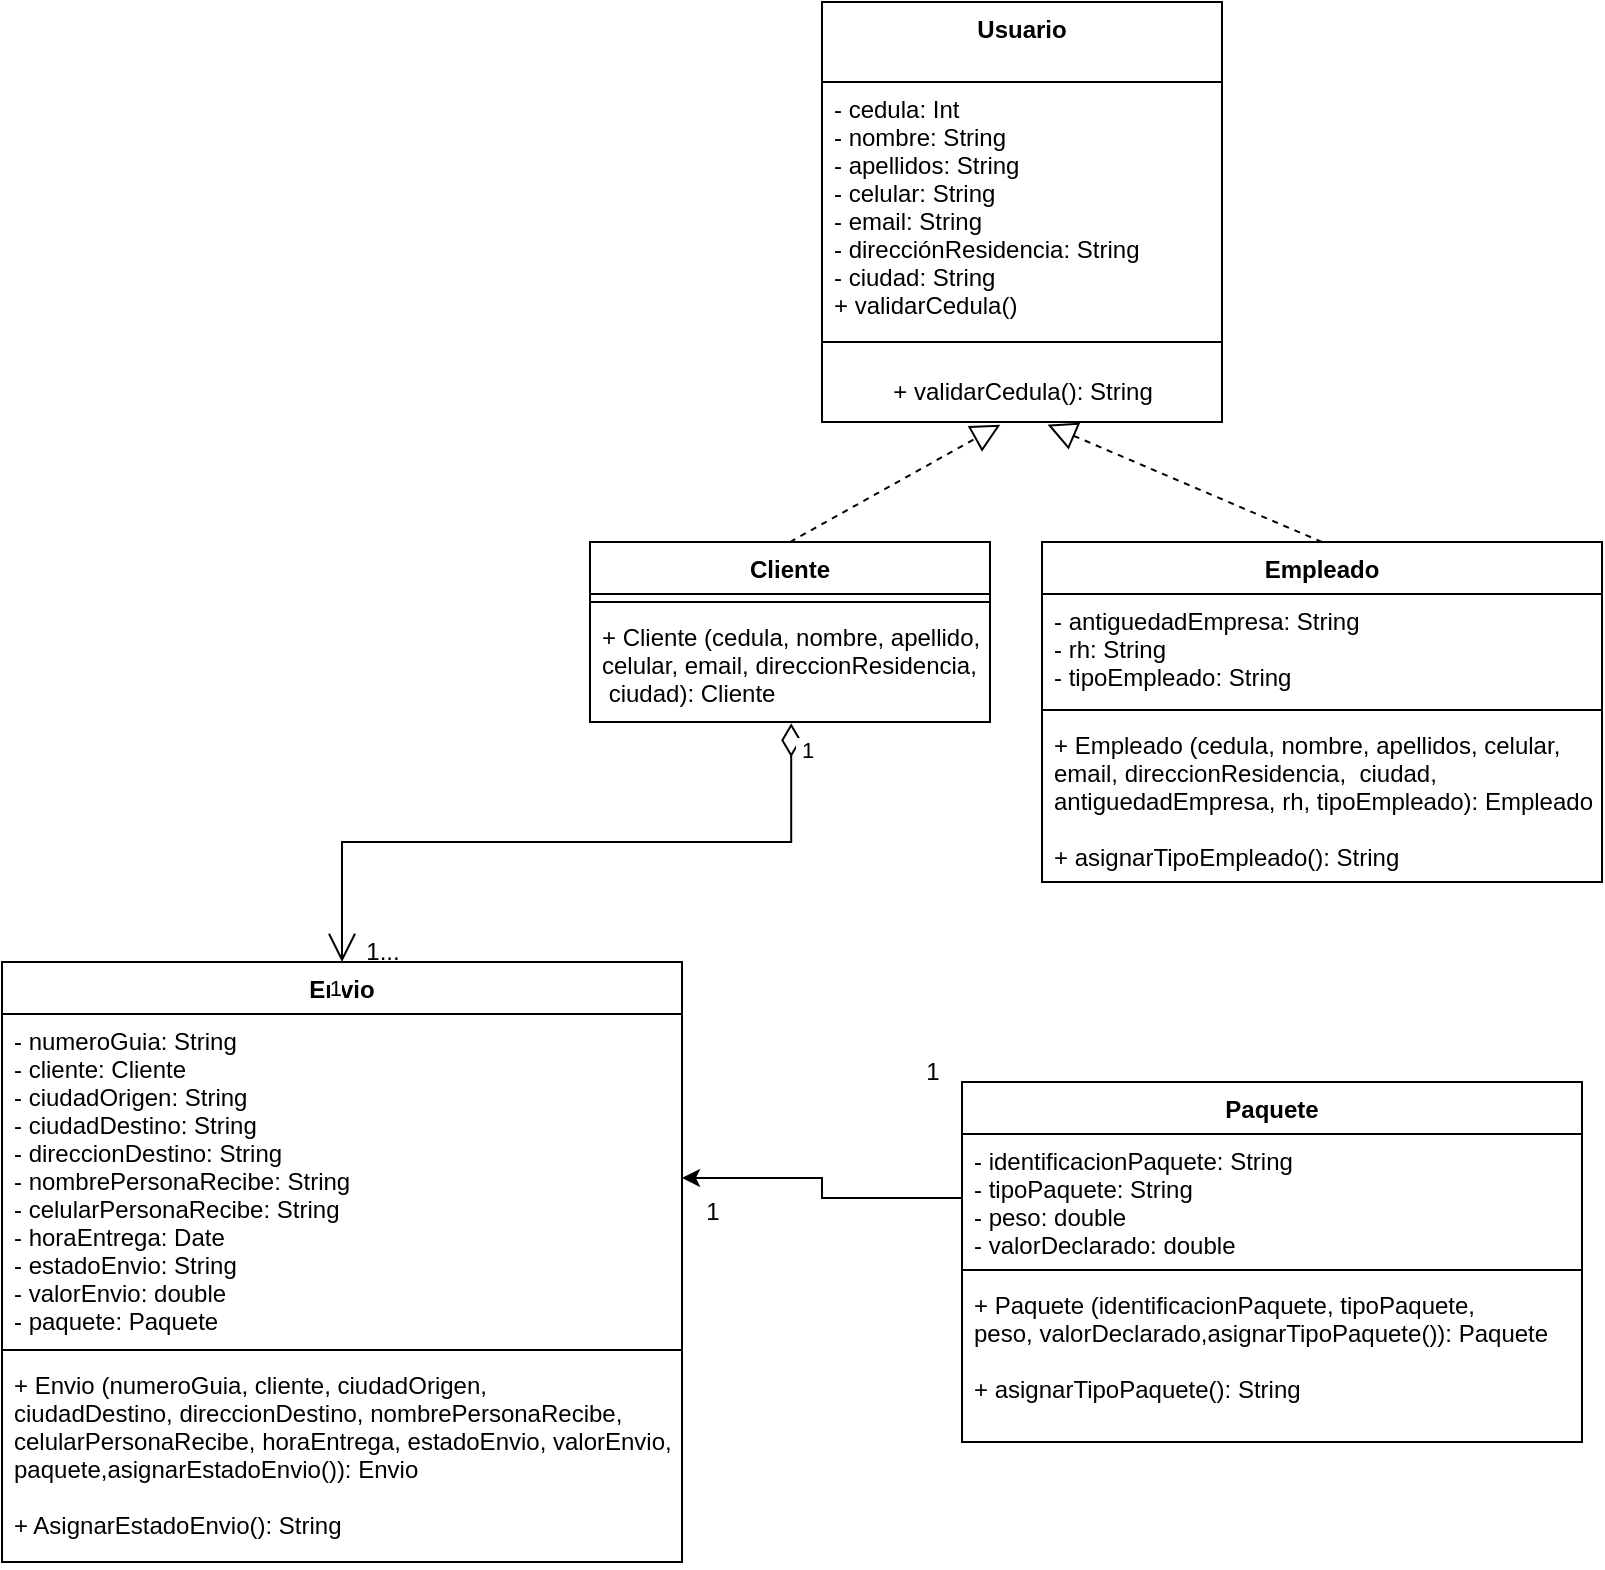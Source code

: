 <mxfile version="20.8.20" type="google"><diagram name="Página-1" id="SZKwDlTuYEVd0fWa4829"><mxGraphModel grid="1" page="1" gridSize="10" guides="1" tooltips="1" connect="1" arrows="1" fold="1" pageScale="1" pageWidth="827" pageHeight="1169" math="0" shadow="0"><root><mxCell id="0"/><mxCell id="1" parent="0"/><mxCell id="iPTpesUcQfJpiWgN6tC5-1" value="Usuario" style="swimlane;fontStyle=1;align=center;verticalAlign=top;childLayout=stackLayout;horizontal=1;startSize=40;horizontalStack=0;resizeParent=1;resizeParentMax=0;resizeLast=0;collapsible=1;marginBottom=0;" vertex="1" parent="1"><mxGeometry x="430" y="20" width="200" height="210" as="geometry"/></mxCell><mxCell id="iPTpesUcQfJpiWgN6tC5-2" value="- cedula: Int&#10;- nombre: String&#10;- apellidos: String&#10;- celular: String&#10;- email: String&#10;- direcciónResidencia: String&#10;- ciudad: String&#10;+ validarCedula()" style="text;strokeColor=none;fillColor=none;align=left;verticalAlign=top;spacingLeft=4;spacingRight=4;overflow=hidden;rotatable=0;points=[[0,0.5],[1,0.5]];portConstraint=eastwest;" vertex="1" parent="iPTpesUcQfJpiWgN6tC5-1"><mxGeometry y="40" width="200" height="120" as="geometry"/></mxCell><mxCell id="iPTpesUcQfJpiWgN6tC5-3" value="" style="line;strokeWidth=1;fillColor=none;align=left;verticalAlign=middle;spacingTop=-1;spacingLeft=3;spacingRight=3;rotatable=0;labelPosition=right;points=[];portConstraint=eastwest;strokeColor=inherit;" vertex="1" parent="iPTpesUcQfJpiWgN6tC5-1"><mxGeometry y="160" width="200" height="20" as="geometry"/></mxCell><mxCell id="7kyBNOt_Cg3ZzS_gh1MW-2" value="+&amp;nbsp;validarCedula(): String" style="text;html=1;align=center;verticalAlign=middle;resizable=0;points=[];autosize=1;strokeColor=none;fillColor=none;" vertex="1" parent="iPTpesUcQfJpiWgN6tC5-1"><mxGeometry y="180" width="200" height="30" as="geometry"/></mxCell><mxCell id="iPTpesUcQfJpiWgN6tC5-5" value="Cliente" style="swimlane;fontStyle=1;align=center;verticalAlign=top;childLayout=stackLayout;horizontal=1;startSize=26;horizontalStack=0;resizeParent=1;resizeParentMax=0;resizeLast=0;collapsible=1;marginBottom=0;" vertex="1" parent="1"><mxGeometry x="314" y="290" width="200" height="90" as="geometry"/></mxCell><mxCell id="iPTpesUcQfJpiWgN6tC5-7" value="" style="line;strokeWidth=1;fillColor=none;align=left;verticalAlign=middle;spacingTop=-1;spacingLeft=3;spacingRight=3;rotatable=0;labelPosition=right;points=[];portConstraint=eastwest;strokeColor=inherit;" vertex="1" parent="iPTpesUcQfJpiWgN6tC5-5"><mxGeometry y="26" width="200" height="8" as="geometry"/></mxCell><mxCell id="iPTpesUcQfJpiWgN6tC5-8" value="+ Cliente (cedula, nombre, apellido,&#10;celular, email, direccionResidencia,&#10; ciudad): Cliente" style="text;strokeColor=none;fillColor=none;align=left;verticalAlign=top;spacingLeft=4;spacingRight=4;overflow=hidden;rotatable=0;points=[[0,0.5],[1,0.5]];portConstraint=eastwest;" vertex="1" parent="iPTpesUcQfJpiWgN6tC5-5"><mxGeometry y="34" width="200" height="56" as="geometry"/></mxCell><mxCell id="iPTpesUcQfJpiWgN6tC5-10" value="Empleado" style="swimlane;fontStyle=1;align=center;verticalAlign=top;childLayout=stackLayout;horizontal=1;startSize=26;horizontalStack=0;resizeParent=1;resizeParentMax=0;resizeLast=0;collapsible=1;marginBottom=0;" vertex="1" parent="1"><mxGeometry x="540" y="290" width="280" height="170" as="geometry"/></mxCell><mxCell id="iPTpesUcQfJpiWgN6tC5-11" value="- antiguedadEmpresa: String&#10;- rh: String&#10;- tipoEmpleado: String" style="text;strokeColor=none;fillColor=none;align=left;verticalAlign=top;spacingLeft=4;spacingRight=4;overflow=hidden;rotatable=0;points=[[0,0.5],[1,0.5]];portConstraint=eastwest;" vertex="1" parent="iPTpesUcQfJpiWgN6tC5-10"><mxGeometry y="26" width="280" height="54" as="geometry"/></mxCell><mxCell id="iPTpesUcQfJpiWgN6tC5-12" value="" style="line;strokeWidth=1;fillColor=none;align=left;verticalAlign=middle;spacingTop=-1;spacingLeft=3;spacingRight=3;rotatable=0;labelPosition=right;points=[];portConstraint=eastwest;strokeColor=inherit;" vertex="1" parent="iPTpesUcQfJpiWgN6tC5-10"><mxGeometry y="80" width="280" height="8" as="geometry"/></mxCell><mxCell id="iPTpesUcQfJpiWgN6tC5-13" value="+ Empleado (cedula, nombre, apellidos, celular, &#10;email, direccionResidencia,  ciudad, &#10;antiguedadEmpresa, rh, tipoEmpleado): Empleado&#10;&#10;+ asignarTipoEmpleado(): String" style="text;strokeColor=none;fillColor=none;align=left;verticalAlign=top;spacingLeft=4;spacingRight=4;overflow=hidden;rotatable=0;points=[[0,0.5],[1,0.5]];portConstraint=eastwest;" vertex="1" parent="iPTpesUcQfJpiWgN6tC5-10"><mxGeometry y="88" width="280" height="82" as="geometry"/></mxCell><mxCell id="iPTpesUcQfJpiWgN6tC5-18" value="Paquete" style="swimlane;fontStyle=1;align=center;verticalAlign=top;childLayout=stackLayout;horizontal=1;startSize=26;horizontalStack=0;resizeParent=1;resizeParentMax=0;resizeLast=0;collapsible=1;marginBottom=0;" vertex="1" parent="1"><mxGeometry x="500" y="560" width="310" height="180" as="geometry"/></mxCell><mxCell id="iPTpesUcQfJpiWgN6tC5-19" value="- identificacionPaquete: String&#10;- tipoPaquete: String&#10;- peso: double&#10;- valorDeclarado: double&#10;" style="text;strokeColor=none;fillColor=none;align=left;verticalAlign=top;spacingLeft=4;spacingRight=4;overflow=hidden;rotatable=0;points=[[0,0.5],[1,0.5]];portConstraint=eastwest;" vertex="1" parent="iPTpesUcQfJpiWgN6tC5-18"><mxGeometry y="26" width="310" height="64" as="geometry"/></mxCell><mxCell id="iPTpesUcQfJpiWgN6tC5-20" value="" style="line;strokeWidth=1;fillColor=none;align=left;verticalAlign=middle;spacingTop=-1;spacingLeft=3;spacingRight=3;rotatable=0;labelPosition=right;points=[];portConstraint=eastwest;strokeColor=inherit;" vertex="1" parent="iPTpesUcQfJpiWgN6tC5-18"><mxGeometry y="90" width="310" height="8" as="geometry"/></mxCell><mxCell id="iPTpesUcQfJpiWgN6tC5-21" value="+ Paquete (identificacionPaquete, tipoPaquete,&#10;peso, valorDeclarado,asignarTipoPaquete()): Paquete&#10;&#10;+ asignarTipoPaquete(): String" style="text;strokeColor=none;fillColor=none;align=left;verticalAlign=top;spacingLeft=4;spacingRight=4;overflow=hidden;rotatable=0;points=[[0,0.5],[1,0.5]];portConstraint=eastwest;" vertex="1" parent="iPTpesUcQfJpiWgN6tC5-18"><mxGeometry y="98" width="310" height="82" as="geometry"/></mxCell><mxCell id="iPTpesUcQfJpiWgN6tC5-22" value="Envio" style="swimlane;fontStyle=1;align=center;verticalAlign=top;childLayout=stackLayout;horizontal=1;startSize=26;horizontalStack=0;resizeParent=1;resizeParentMax=0;resizeLast=0;collapsible=1;marginBottom=0;" vertex="1" parent="1"><mxGeometry x="20" y="500" width="340" height="300" as="geometry"/></mxCell><mxCell id="iPTpesUcQfJpiWgN6tC5-23" value="- numeroGuia: String&#10;- cliente: Cliente&#10;- ciudadOrigen: String&#10;- ciudadDestino: String&#10;- direccionDestino: String&#10;- nombrePersonaRecibe: String&#10;- celularPersonaRecibe: String&#10;- horaEntrega: Date&#10;- estadoEnvio: String&#10;- valorEnvio: double&#10;- paquete: Paquete" style="text;strokeColor=none;fillColor=none;align=left;verticalAlign=top;spacingLeft=4;spacingRight=4;overflow=hidden;rotatable=0;points=[[0,0.5],[1,0.5]];portConstraint=eastwest;" vertex="1" parent="iPTpesUcQfJpiWgN6tC5-22"><mxGeometry y="26" width="340" height="164" as="geometry"/></mxCell><mxCell id="iPTpesUcQfJpiWgN6tC5-24" value="" style="line;strokeWidth=1;fillColor=none;align=left;verticalAlign=middle;spacingTop=-1;spacingLeft=3;spacingRight=3;rotatable=0;labelPosition=right;points=[];portConstraint=eastwest;strokeColor=inherit;" vertex="1" parent="iPTpesUcQfJpiWgN6tC5-22"><mxGeometry y="190" width="340" height="8" as="geometry"/></mxCell><mxCell id="iPTpesUcQfJpiWgN6tC5-25" value="+ Envio (numeroGuia, cliente, ciudadOrigen,&#10;ciudadDestino, direccionDestino, nombrePersonaRecibe,&#10;celularPersonaRecibe, horaEntrega, estadoEnvio, valorEnvio,&#10;paquete,asignarEstadoEnvio()): Envio&#10;&#10;+ AsignarEstadoEnvio(): String" style="text;strokeColor=none;fillColor=none;align=left;verticalAlign=top;spacingLeft=4;spacingRight=4;overflow=hidden;rotatable=0;points=[[0,0.5],[1,0.5]];portConstraint=eastwest;" vertex="1" parent="iPTpesUcQfJpiWgN6tC5-22"><mxGeometry y="198" width="340" height="102" as="geometry"/></mxCell><mxCell id="iPTpesUcQfJpiWgN6tC5-32" value="" style="endArrow=open;html=1;endSize=12;startArrow=diamondThin;startSize=14;startFill=0;edgeStyle=orthogonalEdgeStyle;rounded=0;exitX=0.503;exitY=1.011;exitDx=0;exitDy=0;exitPerimeter=0;entryX=0.5;entryY=0;entryDx=0;entryDy=0;" edge="1" parent="1" source="iPTpesUcQfJpiWgN6tC5-8" target="iPTpesUcQfJpiWgN6tC5-22"><mxGeometry relative="1" as="geometry"><mxPoint x="361" y="565" as="sourcePoint"/><mxPoint x="280" y="598" as="targetPoint"/></mxGeometry></mxCell><mxCell id="iPTpesUcQfJpiWgN6tC5-33" value="&amp;nbsp;1" style="edgeLabel;resizable=0;html=1;align=left;verticalAlign=top;" connectable="0" vertex="1" parent="iPTpesUcQfJpiWgN6tC5-32"><mxGeometry x="-1" relative="1" as="geometry"/></mxCell><mxCell id="iPTpesUcQfJpiWgN6tC5-34" value="1" style="edgeLabel;resizable=0;html=1;align=right;verticalAlign=top;" connectable="0" vertex="1" parent="iPTpesUcQfJpiWgN6tC5-32"><mxGeometry x="1" relative="1" as="geometry"/></mxCell><mxCell id="iPTpesUcQfJpiWgN6tC5-35" value="1..." style="text;html=1;align=center;verticalAlign=middle;resizable=0;points=[];autosize=1;strokeColor=none;fillColor=none;" vertex="1" parent="1"><mxGeometry x="190" y="480" width="40" height="30" as="geometry"/></mxCell><mxCell id="iPTpesUcQfJpiWgN6tC5-36" value="" style="edgeStyle=orthogonalEdgeStyle;rounded=0;orthogonalLoop=1;jettySize=auto;html=1;" edge="1" parent="1" source="iPTpesUcQfJpiWgN6tC5-19" target="iPTpesUcQfJpiWgN6tC5-23"><mxGeometry relative="1" as="geometry"/></mxCell><mxCell id="iPTpesUcQfJpiWgN6tC5-38" value="1" style="text;html=1;align=center;verticalAlign=middle;resizable=0;points=[];autosize=1;strokeColor=none;fillColor=none;" vertex="1" parent="1"><mxGeometry x="360" y="610" width="30" height="30" as="geometry"/></mxCell><mxCell id="iPTpesUcQfJpiWgN6tC5-39" value="1" style="text;html=1;align=center;verticalAlign=middle;resizable=0;points=[];autosize=1;strokeColor=none;fillColor=none;" vertex="1" parent="1"><mxGeometry x="470" y="540" width="30" height="30" as="geometry"/></mxCell><mxCell id="7kyBNOt_Cg3ZzS_gh1MW-9" value="" style="endArrow=block;dashed=1;endFill=0;endSize=12;html=1;rounded=0;exitX=0.5;exitY=0;exitDx=0;exitDy=0;entryX=0.564;entryY=1.044;entryDx=0;entryDy=0;entryPerimeter=0;" edge="1" parent="1" source="iPTpesUcQfJpiWgN6tC5-10" target="7kyBNOt_Cg3ZzS_gh1MW-2"><mxGeometry width="160" relative="1" as="geometry"><mxPoint x="680" y="420" as="sourcePoint"/><mxPoint x="840" y="420" as="targetPoint"/></mxGeometry></mxCell><mxCell id="7kyBNOt_Cg3ZzS_gh1MW-10" value="" style="endArrow=block;dashed=1;endFill=0;endSize=12;html=1;rounded=0;exitX=0.5;exitY=0;exitDx=0;exitDy=0;entryX=0.446;entryY=1.044;entryDx=0;entryDy=0;entryPerimeter=0;" edge="1" parent="1" source="iPTpesUcQfJpiWgN6tC5-5" target="7kyBNOt_Cg3ZzS_gh1MW-2"><mxGeometry width="160" relative="1" as="geometry"><mxPoint x="690" y="300" as="sourcePoint"/><mxPoint x="553" y="241" as="targetPoint"/></mxGeometry></mxCell></root></mxGraphModel></diagram></mxfile>